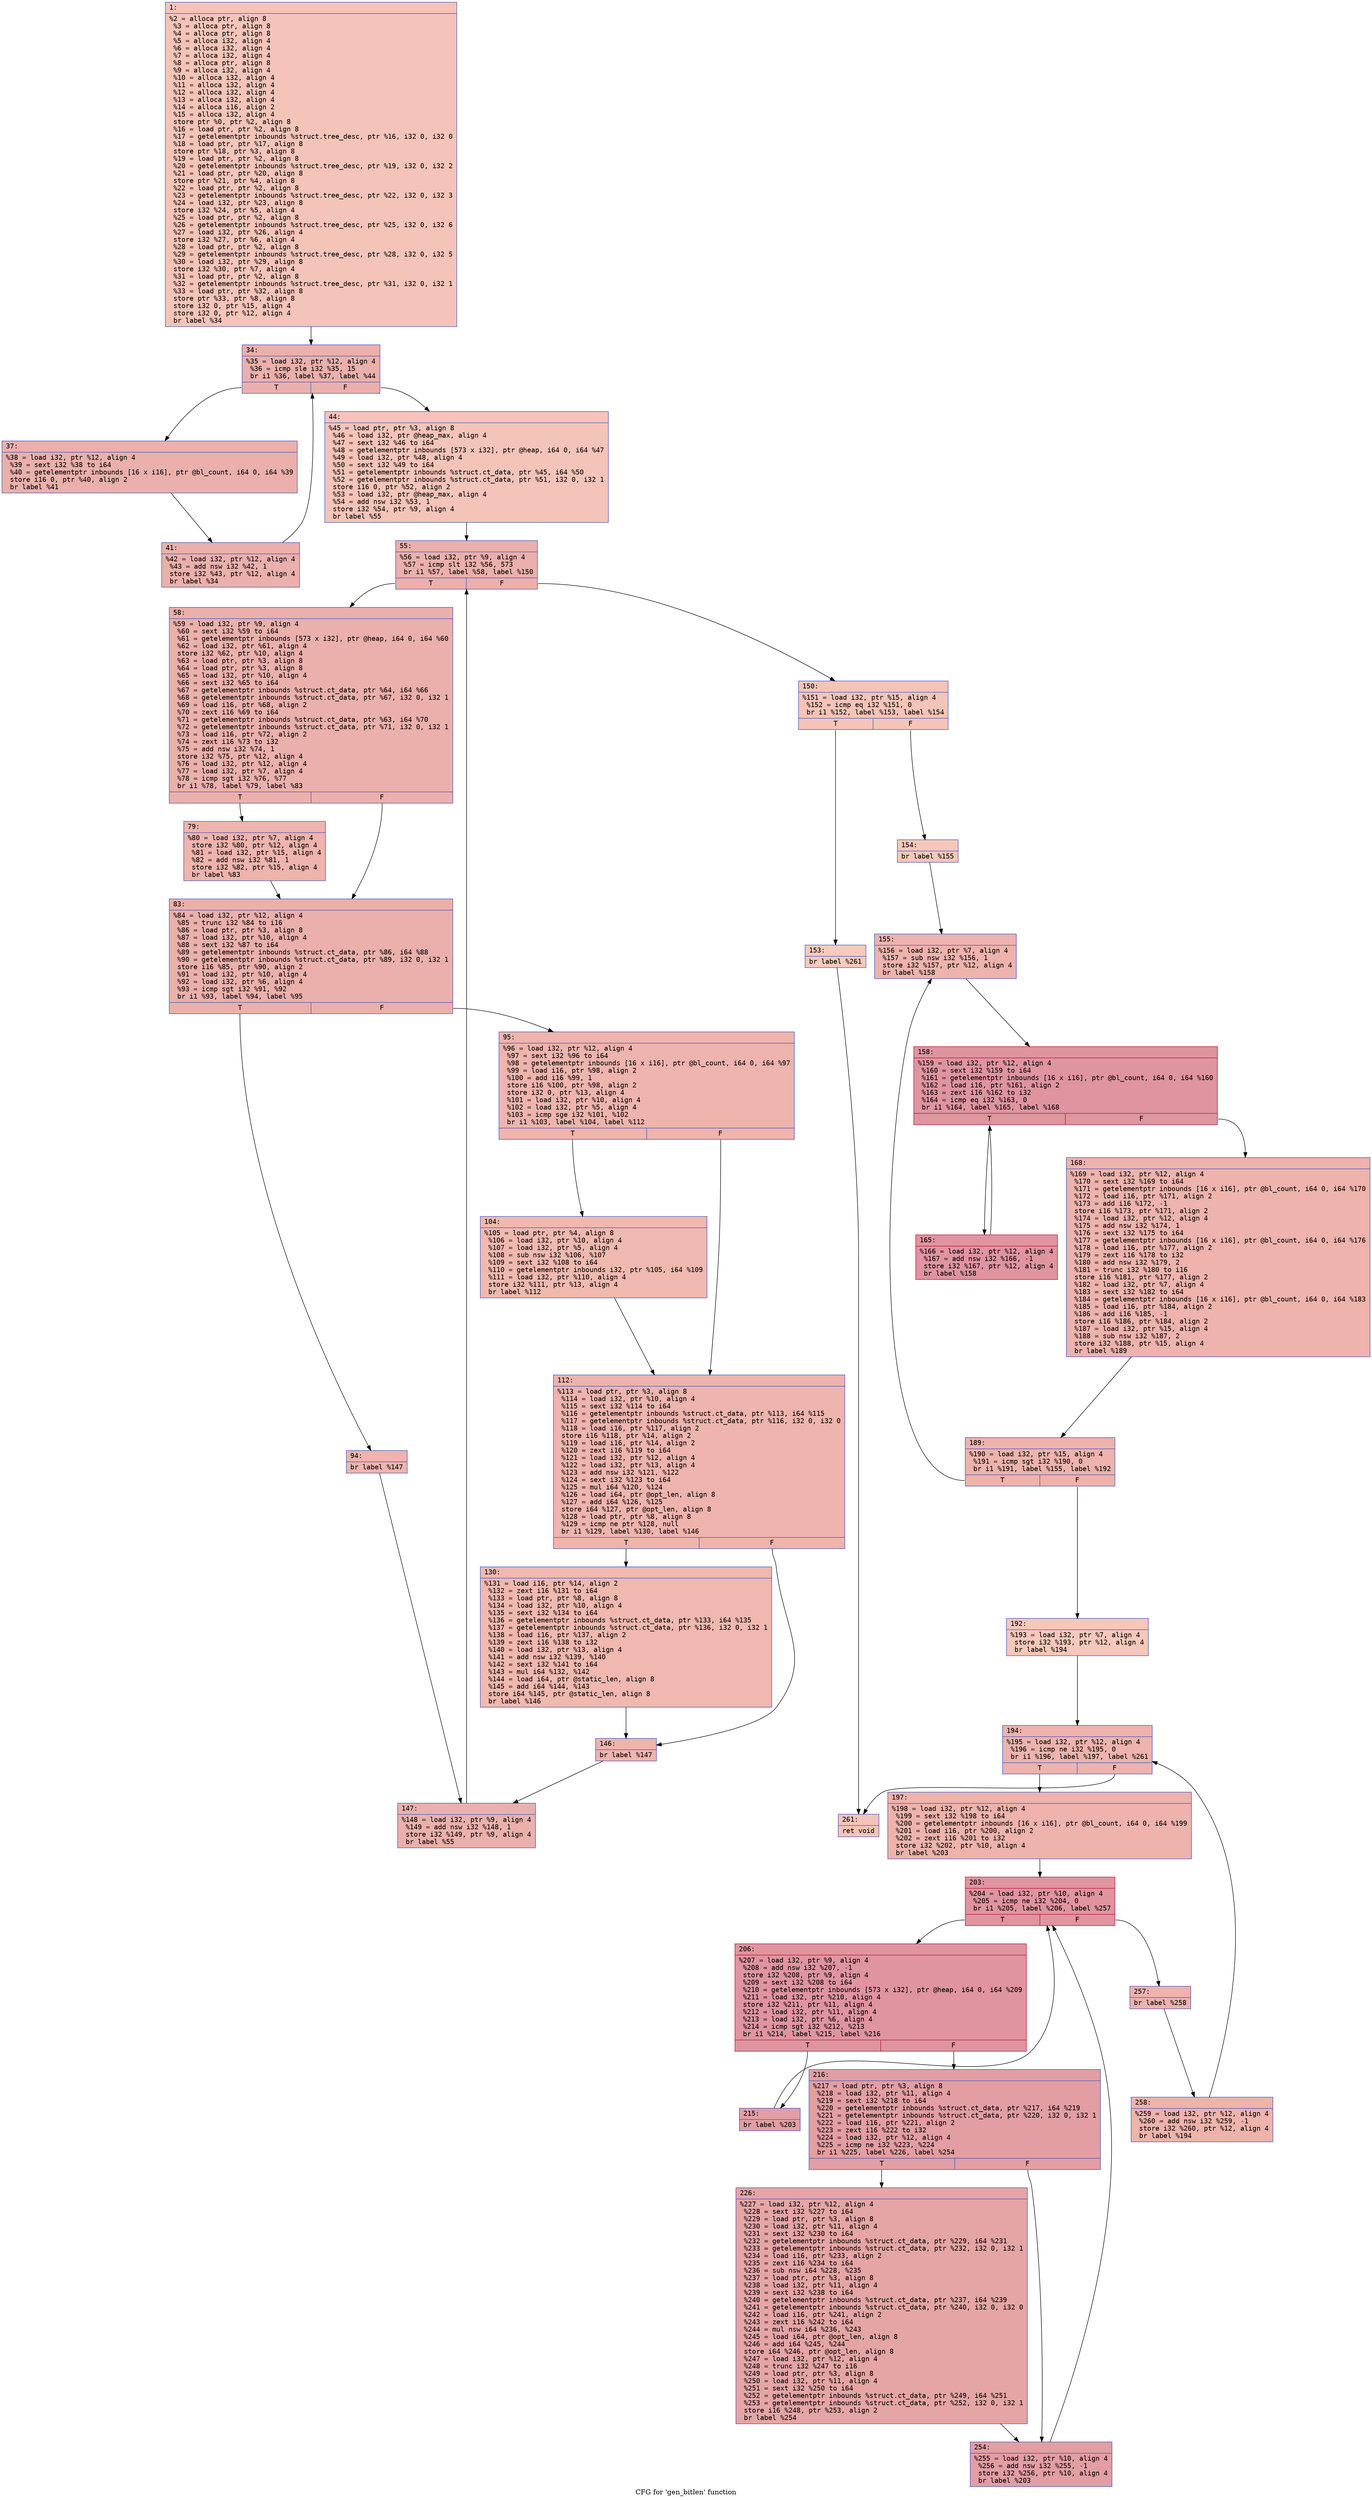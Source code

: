 digraph "CFG for 'gen_bitlen' function" {
	label="CFG for 'gen_bitlen' function";

	Node0x600001266120 [shape=record,color="#3d50c3ff", style=filled, fillcolor="#e97a5f70" fontname="Courier",label="{1:\l|  %2 = alloca ptr, align 8\l  %3 = alloca ptr, align 8\l  %4 = alloca ptr, align 8\l  %5 = alloca i32, align 4\l  %6 = alloca i32, align 4\l  %7 = alloca i32, align 4\l  %8 = alloca ptr, align 8\l  %9 = alloca i32, align 4\l  %10 = alloca i32, align 4\l  %11 = alloca i32, align 4\l  %12 = alloca i32, align 4\l  %13 = alloca i32, align 4\l  %14 = alloca i16, align 2\l  %15 = alloca i32, align 4\l  store ptr %0, ptr %2, align 8\l  %16 = load ptr, ptr %2, align 8\l  %17 = getelementptr inbounds %struct.tree_desc, ptr %16, i32 0, i32 0\l  %18 = load ptr, ptr %17, align 8\l  store ptr %18, ptr %3, align 8\l  %19 = load ptr, ptr %2, align 8\l  %20 = getelementptr inbounds %struct.tree_desc, ptr %19, i32 0, i32 2\l  %21 = load ptr, ptr %20, align 8\l  store ptr %21, ptr %4, align 8\l  %22 = load ptr, ptr %2, align 8\l  %23 = getelementptr inbounds %struct.tree_desc, ptr %22, i32 0, i32 3\l  %24 = load i32, ptr %23, align 8\l  store i32 %24, ptr %5, align 4\l  %25 = load ptr, ptr %2, align 8\l  %26 = getelementptr inbounds %struct.tree_desc, ptr %25, i32 0, i32 6\l  %27 = load i32, ptr %26, align 4\l  store i32 %27, ptr %6, align 4\l  %28 = load ptr, ptr %2, align 8\l  %29 = getelementptr inbounds %struct.tree_desc, ptr %28, i32 0, i32 5\l  %30 = load i32, ptr %29, align 8\l  store i32 %30, ptr %7, align 4\l  %31 = load ptr, ptr %2, align 8\l  %32 = getelementptr inbounds %struct.tree_desc, ptr %31, i32 0, i32 1\l  %33 = load ptr, ptr %32, align 8\l  store ptr %33, ptr %8, align 8\l  store i32 0, ptr %15, align 4\l  store i32 0, ptr %12, align 4\l  br label %34\l}"];
	Node0x600001266120 -> Node0x600001266170[tooltip="1 -> 34\nProbability 100.00%" ];
	Node0x600001266170 [shape=record,color="#3d50c3ff", style=filled, fillcolor="#d24b4070" fontname="Courier",label="{34:\l|  %35 = load i32, ptr %12, align 4\l  %36 = icmp sle i32 %35, 15\l  br i1 %36, label %37, label %44\l|{<s0>T|<s1>F}}"];
	Node0x600001266170:s0 -> Node0x6000012661c0[tooltip="34 -> 37\nProbability 96.88%" ];
	Node0x600001266170:s1 -> Node0x600001266260[tooltip="34 -> 44\nProbability 3.12%" ];
	Node0x6000012661c0 [shape=record,color="#3d50c3ff", style=filled, fillcolor="#d24b4070" fontname="Courier",label="{37:\l|  %38 = load i32, ptr %12, align 4\l  %39 = sext i32 %38 to i64\l  %40 = getelementptr inbounds [16 x i16], ptr @bl_count, i64 0, i64 %39\l  store i16 0, ptr %40, align 2\l  br label %41\l}"];
	Node0x6000012661c0 -> Node0x600001266210[tooltip="37 -> 41\nProbability 100.00%" ];
	Node0x600001266210 [shape=record,color="#3d50c3ff", style=filled, fillcolor="#d24b4070" fontname="Courier",label="{41:\l|  %42 = load i32, ptr %12, align 4\l  %43 = add nsw i32 %42, 1\l  store i32 %43, ptr %12, align 4\l  br label %34\l}"];
	Node0x600001266210 -> Node0x600001266170[tooltip="41 -> 34\nProbability 100.00%" ];
	Node0x600001266260 [shape=record,color="#3d50c3ff", style=filled, fillcolor="#e97a5f70" fontname="Courier",label="{44:\l|  %45 = load ptr, ptr %3, align 8\l  %46 = load i32, ptr @heap_max, align 4\l  %47 = sext i32 %46 to i64\l  %48 = getelementptr inbounds [573 x i32], ptr @heap, i64 0, i64 %47\l  %49 = load i32, ptr %48, align 4\l  %50 = sext i32 %49 to i64\l  %51 = getelementptr inbounds %struct.ct_data, ptr %45, i64 %50\l  %52 = getelementptr inbounds %struct.ct_data, ptr %51, i32 0, i32 1\l  store i16 0, ptr %52, align 2\l  %53 = load i32, ptr @heap_max, align 4\l  %54 = add nsw i32 %53, 1\l  store i32 %54, ptr %9, align 4\l  br label %55\l}"];
	Node0x600001266260 -> Node0x6000012662b0[tooltip="44 -> 55\nProbability 100.00%" ];
	Node0x6000012662b0 [shape=record,color="#3d50c3ff", style=filled, fillcolor="#d24b4070" fontname="Courier",label="{55:\l|  %56 = load i32, ptr %9, align 4\l  %57 = icmp slt i32 %56, 573\l  br i1 %57, label %58, label %150\l|{<s0>T|<s1>F}}"];
	Node0x6000012662b0:s0 -> Node0x600001266300[tooltip="55 -> 58\nProbability 96.88%" ];
	Node0x6000012662b0:s1 -> Node0x600001266620[tooltip="55 -> 150\nProbability 3.12%" ];
	Node0x600001266300 [shape=record,color="#3d50c3ff", style=filled, fillcolor="#d24b4070" fontname="Courier",label="{58:\l|  %59 = load i32, ptr %9, align 4\l  %60 = sext i32 %59 to i64\l  %61 = getelementptr inbounds [573 x i32], ptr @heap, i64 0, i64 %60\l  %62 = load i32, ptr %61, align 4\l  store i32 %62, ptr %10, align 4\l  %63 = load ptr, ptr %3, align 8\l  %64 = load ptr, ptr %3, align 8\l  %65 = load i32, ptr %10, align 4\l  %66 = sext i32 %65 to i64\l  %67 = getelementptr inbounds %struct.ct_data, ptr %64, i64 %66\l  %68 = getelementptr inbounds %struct.ct_data, ptr %67, i32 0, i32 1\l  %69 = load i16, ptr %68, align 2\l  %70 = zext i16 %69 to i64\l  %71 = getelementptr inbounds %struct.ct_data, ptr %63, i64 %70\l  %72 = getelementptr inbounds %struct.ct_data, ptr %71, i32 0, i32 1\l  %73 = load i16, ptr %72, align 2\l  %74 = zext i16 %73 to i32\l  %75 = add nsw i32 %74, 1\l  store i32 %75, ptr %12, align 4\l  %76 = load i32, ptr %12, align 4\l  %77 = load i32, ptr %7, align 4\l  %78 = icmp sgt i32 %76, %77\l  br i1 %78, label %79, label %83\l|{<s0>T|<s1>F}}"];
	Node0x600001266300:s0 -> Node0x600001266350[tooltip="58 -> 79\nProbability 50.00%" ];
	Node0x600001266300:s1 -> Node0x6000012663a0[tooltip="58 -> 83\nProbability 50.00%" ];
	Node0x600001266350 [shape=record,color="#3d50c3ff", style=filled, fillcolor="#d8564670" fontname="Courier",label="{79:\l|  %80 = load i32, ptr %7, align 4\l  store i32 %80, ptr %12, align 4\l  %81 = load i32, ptr %15, align 4\l  %82 = add nsw i32 %81, 1\l  store i32 %82, ptr %15, align 4\l  br label %83\l}"];
	Node0x600001266350 -> Node0x6000012663a0[tooltip="79 -> 83\nProbability 100.00%" ];
	Node0x6000012663a0 [shape=record,color="#3d50c3ff", style=filled, fillcolor="#d24b4070" fontname="Courier",label="{83:\l|  %84 = load i32, ptr %12, align 4\l  %85 = trunc i32 %84 to i16\l  %86 = load ptr, ptr %3, align 8\l  %87 = load i32, ptr %10, align 4\l  %88 = sext i32 %87 to i64\l  %89 = getelementptr inbounds %struct.ct_data, ptr %86, i64 %88\l  %90 = getelementptr inbounds %struct.ct_data, ptr %89, i32 0, i32 1\l  store i16 %85, ptr %90, align 2\l  %91 = load i32, ptr %10, align 4\l  %92 = load i32, ptr %6, align 4\l  %93 = icmp sgt i32 %91, %92\l  br i1 %93, label %94, label %95\l|{<s0>T|<s1>F}}"];
	Node0x6000012663a0:s0 -> Node0x6000012663f0[tooltip="83 -> 94\nProbability 50.00%" ];
	Node0x6000012663a0:s1 -> Node0x600001266440[tooltip="83 -> 95\nProbability 50.00%" ];
	Node0x6000012663f0 [shape=record,color="#3d50c3ff", style=filled, fillcolor="#d8564670" fontname="Courier",label="{94:\l|  br label %147\l}"];
	Node0x6000012663f0 -> Node0x6000012665d0[tooltip="94 -> 147\nProbability 100.00%" ];
	Node0x600001266440 [shape=record,color="#3d50c3ff", style=filled, fillcolor="#d8564670" fontname="Courier",label="{95:\l|  %96 = load i32, ptr %12, align 4\l  %97 = sext i32 %96 to i64\l  %98 = getelementptr inbounds [16 x i16], ptr @bl_count, i64 0, i64 %97\l  %99 = load i16, ptr %98, align 2\l  %100 = add i16 %99, 1\l  store i16 %100, ptr %98, align 2\l  store i32 0, ptr %13, align 4\l  %101 = load i32, ptr %10, align 4\l  %102 = load i32, ptr %5, align 4\l  %103 = icmp sge i32 %101, %102\l  br i1 %103, label %104, label %112\l|{<s0>T|<s1>F}}"];
	Node0x600001266440:s0 -> Node0x600001266490[tooltip="95 -> 104\nProbability 50.00%" ];
	Node0x600001266440:s1 -> Node0x6000012664e0[tooltip="95 -> 112\nProbability 50.00%" ];
	Node0x600001266490 [shape=record,color="#3d50c3ff", style=filled, fillcolor="#de614d70" fontname="Courier",label="{104:\l|  %105 = load ptr, ptr %4, align 8\l  %106 = load i32, ptr %10, align 4\l  %107 = load i32, ptr %5, align 4\l  %108 = sub nsw i32 %106, %107\l  %109 = sext i32 %108 to i64\l  %110 = getelementptr inbounds i32, ptr %105, i64 %109\l  %111 = load i32, ptr %110, align 4\l  store i32 %111, ptr %13, align 4\l  br label %112\l}"];
	Node0x600001266490 -> Node0x6000012664e0[tooltip="104 -> 112\nProbability 100.00%" ];
	Node0x6000012664e0 [shape=record,color="#3d50c3ff", style=filled, fillcolor="#d8564670" fontname="Courier",label="{112:\l|  %113 = load ptr, ptr %3, align 8\l  %114 = load i32, ptr %10, align 4\l  %115 = sext i32 %114 to i64\l  %116 = getelementptr inbounds %struct.ct_data, ptr %113, i64 %115\l  %117 = getelementptr inbounds %struct.ct_data, ptr %116, i32 0, i32 0\l  %118 = load i16, ptr %117, align 2\l  store i16 %118, ptr %14, align 2\l  %119 = load i16, ptr %14, align 2\l  %120 = zext i16 %119 to i64\l  %121 = load i32, ptr %12, align 4\l  %122 = load i32, ptr %13, align 4\l  %123 = add nsw i32 %121, %122\l  %124 = sext i32 %123 to i64\l  %125 = mul i64 %120, %124\l  %126 = load i64, ptr @opt_len, align 8\l  %127 = add i64 %126, %125\l  store i64 %127, ptr @opt_len, align 8\l  %128 = load ptr, ptr %8, align 8\l  %129 = icmp ne ptr %128, null\l  br i1 %129, label %130, label %146\l|{<s0>T|<s1>F}}"];
	Node0x6000012664e0:s0 -> Node0x600001266530[tooltip="112 -> 130\nProbability 62.50%" ];
	Node0x6000012664e0:s1 -> Node0x600001266580[tooltip="112 -> 146\nProbability 37.50%" ];
	Node0x600001266530 [shape=record,color="#3d50c3ff", style=filled, fillcolor="#dc5d4a70" fontname="Courier",label="{130:\l|  %131 = load i16, ptr %14, align 2\l  %132 = zext i16 %131 to i64\l  %133 = load ptr, ptr %8, align 8\l  %134 = load i32, ptr %10, align 4\l  %135 = sext i32 %134 to i64\l  %136 = getelementptr inbounds %struct.ct_data, ptr %133, i64 %135\l  %137 = getelementptr inbounds %struct.ct_data, ptr %136, i32 0, i32 1\l  %138 = load i16, ptr %137, align 2\l  %139 = zext i16 %138 to i32\l  %140 = load i32, ptr %13, align 4\l  %141 = add nsw i32 %139, %140\l  %142 = sext i32 %141 to i64\l  %143 = mul i64 %132, %142\l  %144 = load i64, ptr @static_len, align 8\l  %145 = add i64 %144, %143\l  store i64 %145, ptr @static_len, align 8\l  br label %146\l}"];
	Node0x600001266530 -> Node0x600001266580[tooltip="130 -> 146\nProbability 100.00%" ];
	Node0x600001266580 [shape=record,color="#3d50c3ff", style=filled, fillcolor="#d8564670" fontname="Courier",label="{146:\l|  br label %147\l}"];
	Node0x600001266580 -> Node0x6000012665d0[tooltip="146 -> 147\nProbability 100.00%" ];
	Node0x6000012665d0 [shape=record,color="#3d50c3ff", style=filled, fillcolor="#d24b4070" fontname="Courier",label="{147:\l|  %148 = load i32, ptr %9, align 4\l  %149 = add nsw i32 %148, 1\l  store i32 %149, ptr %9, align 4\l  br label %55\l}"];
	Node0x6000012665d0 -> Node0x6000012662b0[tooltip="147 -> 55\nProbability 100.00%" ];
	Node0x600001266620 [shape=record,color="#3d50c3ff", style=filled, fillcolor="#e97a5f70" fontname="Courier",label="{150:\l|  %151 = load i32, ptr %15, align 4\l  %152 = icmp eq i32 %151, 0\l  br i1 %152, label %153, label %154\l|{<s0>T|<s1>F}}"];
	Node0x600001266620:s0 -> Node0x600001266670[tooltip="150 -> 153\nProbability 37.50%" ];
	Node0x600001266620:s1 -> Node0x6000012666c0[tooltip="150 -> 154\nProbability 62.50%" ];
	Node0x600001266670 [shape=record,color="#3d50c3ff", style=filled, fillcolor="#ef886b70" fontname="Courier",label="{153:\l|  br label %261\l}"];
	Node0x600001266670 -> Node0x600001266c10[tooltip="153 -> 261\nProbability 100.00%" ];
	Node0x6000012666c0 [shape=record,color="#3d50c3ff", style=filled, fillcolor="#ec7f6370" fontname="Courier",label="{154:\l|  br label %155\l}"];
	Node0x6000012666c0 -> Node0x600001266710[tooltip="154 -> 155\nProbability 100.00%" ];
	Node0x600001266710 [shape=record,color="#3d50c3ff", style=filled, fillcolor="#d6524470" fontname="Courier",label="{155:\l|  %156 = load i32, ptr %7, align 4\l  %157 = sub nsw i32 %156, 1\l  store i32 %157, ptr %12, align 4\l  br label %158\l}"];
	Node0x600001266710 -> Node0x600001266760[tooltip="155 -> 158\nProbability 100.00%" ];
	Node0x600001266760 [shape=record,color="#b70d28ff", style=filled, fillcolor="#b70d2870" fontname="Courier",label="{158:\l|  %159 = load i32, ptr %12, align 4\l  %160 = sext i32 %159 to i64\l  %161 = getelementptr inbounds [16 x i16], ptr @bl_count, i64 0, i64 %160\l  %162 = load i16, ptr %161, align 2\l  %163 = zext i16 %162 to i32\l  %164 = icmp eq i32 %163, 0\l  br i1 %164, label %165, label %168\l|{<s0>T|<s1>F}}"];
	Node0x600001266760:s0 -> Node0x6000012667b0[tooltip="158 -> 165\nProbability 96.88%" ];
	Node0x600001266760:s1 -> Node0x600001266800[tooltip="158 -> 168\nProbability 3.12%" ];
	Node0x6000012667b0 [shape=record,color="#b70d28ff", style=filled, fillcolor="#b70d2870" fontname="Courier",label="{165:\l|  %166 = load i32, ptr %12, align 4\l  %167 = add nsw i32 %166, -1\l  store i32 %167, ptr %12, align 4\l  br label %158\l}"];
	Node0x6000012667b0 -> Node0x600001266760[tooltip="165 -> 158\nProbability 100.00%" ];
	Node0x600001266800 [shape=record,color="#3d50c3ff", style=filled, fillcolor="#d6524470" fontname="Courier",label="{168:\l|  %169 = load i32, ptr %12, align 4\l  %170 = sext i32 %169 to i64\l  %171 = getelementptr inbounds [16 x i16], ptr @bl_count, i64 0, i64 %170\l  %172 = load i16, ptr %171, align 2\l  %173 = add i16 %172, -1\l  store i16 %173, ptr %171, align 2\l  %174 = load i32, ptr %12, align 4\l  %175 = add nsw i32 %174, 1\l  %176 = sext i32 %175 to i64\l  %177 = getelementptr inbounds [16 x i16], ptr @bl_count, i64 0, i64 %176\l  %178 = load i16, ptr %177, align 2\l  %179 = zext i16 %178 to i32\l  %180 = add nsw i32 %179, 2\l  %181 = trunc i32 %180 to i16\l  store i16 %181, ptr %177, align 2\l  %182 = load i32, ptr %7, align 4\l  %183 = sext i32 %182 to i64\l  %184 = getelementptr inbounds [16 x i16], ptr @bl_count, i64 0, i64 %183\l  %185 = load i16, ptr %184, align 2\l  %186 = add i16 %185, -1\l  store i16 %186, ptr %184, align 2\l  %187 = load i32, ptr %15, align 4\l  %188 = sub nsw i32 %187, 2\l  store i32 %188, ptr %15, align 4\l  br label %189\l}"];
	Node0x600001266800 -> Node0x600001266850[tooltip="168 -> 189\nProbability 100.00%" ];
	Node0x600001266850 [shape=record,color="#3d50c3ff", style=filled, fillcolor="#d6524470" fontname="Courier",label="{189:\l|  %190 = load i32, ptr %15, align 4\l  %191 = icmp sgt i32 %190, 0\l  br i1 %191, label %155, label %192\l|{<s0>T|<s1>F}}"];
	Node0x600001266850:s0 -> Node0x600001266710[tooltip="189 -> 155\nProbability 96.88%" ];
	Node0x600001266850:s1 -> Node0x6000012668a0[tooltip="189 -> 192\nProbability 3.12%" ];
	Node0x6000012668a0 [shape=record,color="#3d50c3ff", style=filled, fillcolor="#ec7f6370" fontname="Courier",label="{192:\l|  %193 = load i32, ptr %7, align 4\l  store i32 %193, ptr %12, align 4\l  br label %194\l}"];
	Node0x6000012668a0 -> Node0x6000012668f0[tooltip="192 -> 194\nProbability 100.00%" ];
	Node0x6000012668f0 [shape=record,color="#3d50c3ff", style=filled, fillcolor="#d6524470" fontname="Courier",label="{194:\l|  %195 = load i32, ptr %12, align 4\l  %196 = icmp ne i32 %195, 0\l  br i1 %196, label %197, label %261\l|{<s0>T|<s1>F}}"];
	Node0x6000012668f0:s0 -> Node0x600001266940[tooltip="194 -> 197\nProbability 96.88%" ];
	Node0x6000012668f0:s1 -> Node0x600001266c10[tooltip="194 -> 261\nProbability 3.12%" ];
	Node0x600001266940 [shape=record,color="#3d50c3ff", style=filled, fillcolor="#d6524470" fontname="Courier",label="{197:\l|  %198 = load i32, ptr %12, align 4\l  %199 = sext i32 %198 to i64\l  %200 = getelementptr inbounds [16 x i16], ptr @bl_count, i64 0, i64 %199\l  %201 = load i16, ptr %200, align 2\l  %202 = zext i16 %201 to i32\l  store i32 %202, ptr %10, align 4\l  br label %203\l}"];
	Node0x600001266940 -> Node0x600001266990[tooltip="197 -> 203\nProbability 100.00%" ];
	Node0x600001266990 [shape=record,color="#b70d28ff", style=filled, fillcolor="#b70d2870" fontname="Courier",label="{203:\l|  %204 = load i32, ptr %10, align 4\l  %205 = icmp ne i32 %204, 0\l  br i1 %205, label %206, label %257\l|{<s0>T|<s1>F}}"];
	Node0x600001266990:s0 -> Node0x6000012669e0[tooltip="203 -> 206\nProbability 96.88%" ];
	Node0x600001266990:s1 -> Node0x600001266b70[tooltip="203 -> 257\nProbability 3.12%" ];
	Node0x6000012669e0 [shape=record,color="#b70d28ff", style=filled, fillcolor="#b70d2870" fontname="Courier",label="{206:\l|  %207 = load i32, ptr %9, align 4\l  %208 = add nsw i32 %207, -1\l  store i32 %208, ptr %9, align 4\l  %209 = sext i32 %208 to i64\l  %210 = getelementptr inbounds [573 x i32], ptr @heap, i64 0, i64 %209\l  %211 = load i32, ptr %210, align 4\l  store i32 %211, ptr %11, align 4\l  %212 = load i32, ptr %11, align 4\l  %213 = load i32, ptr %6, align 4\l  %214 = icmp sgt i32 %212, %213\l  br i1 %214, label %215, label %216\l|{<s0>T|<s1>F}}"];
	Node0x6000012669e0:s0 -> Node0x600001266a30[tooltip="206 -> 215\nProbability 50.00%" ];
	Node0x6000012669e0:s1 -> Node0x600001266a80[tooltip="206 -> 216\nProbability 50.00%" ];
	Node0x600001266a30 [shape=record,color="#3d50c3ff", style=filled, fillcolor="#be242e70" fontname="Courier",label="{215:\l|  br label %203\l}"];
	Node0x600001266a30 -> Node0x600001266990[tooltip="215 -> 203\nProbability 100.00%" ];
	Node0x600001266a80 [shape=record,color="#3d50c3ff", style=filled, fillcolor="#be242e70" fontname="Courier",label="{216:\l|  %217 = load ptr, ptr %3, align 8\l  %218 = load i32, ptr %11, align 4\l  %219 = sext i32 %218 to i64\l  %220 = getelementptr inbounds %struct.ct_data, ptr %217, i64 %219\l  %221 = getelementptr inbounds %struct.ct_data, ptr %220, i32 0, i32 1\l  %222 = load i16, ptr %221, align 2\l  %223 = zext i16 %222 to i32\l  %224 = load i32, ptr %12, align 4\l  %225 = icmp ne i32 %223, %224\l  br i1 %225, label %226, label %254\l|{<s0>T|<s1>F}}"];
	Node0x600001266a80:s0 -> Node0x600001266ad0[tooltip="216 -> 226\nProbability 50.00%" ];
	Node0x600001266a80:s1 -> Node0x600001266b20[tooltip="216 -> 254\nProbability 50.00%" ];
	Node0x600001266ad0 [shape=record,color="#3d50c3ff", style=filled, fillcolor="#c5333470" fontname="Courier",label="{226:\l|  %227 = load i32, ptr %12, align 4\l  %228 = sext i32 %227 to i64\l  %229 = load ptr, ptr %3, align 8\l  %230 = load i32, ptr %11, align 4\l  %231 = sext i32 %230 to i64\l  %232 = getelementptr inbounds %struct.ct_data, ptr %229, i64 %231\l  %233 = getelementptr inbounds %struct.ct_data, ptr %232, i32 0, i32 1\l  %234 = load i16, ptr %233, align 2\l  %235 = zext i16 %234 to i64\l  %236 = sub nsw i64 %228, %235\l  %237 = load ptr, ptr %3, align 8\l  %238 = load i32, ptr %11, align 4\l  %239 = sext i32 %238 to i64\l  %240 = getelementptr inbounds %struct.ct_data, ptr %237, i64 %239\l  %241 = getelementptr inbounds %struct.ct_data, ptr %240, i32 0, i32 0\l  %242 = load i16, ptr %241, align 2\l  %243 = zext i16 %242 to i64\l  %244 = mul nsw i64 %236, %243\l  %245 = load i64, ptr @opt_len, align 8\l  %246 = add i64 %245, %244\l  store i64 %246, ptr @opt_len, align 8\l  %247 = load i32, ptr %12, align 4\l  %248 = trunc i32 %247 to i16\l  %249 = load ptr, ptr %3, align 8\l  %250 = load i32, ptr %11, align 4\l  %251 = sext i32 %250 to i64\l  %252 = getelementptr inbounds %struct.ct_data, ptr %249, i64 %251\l  %253 = getelementptr inbounds %struct.ct_data, ptr %252, i32 0, i32 1\l  store i16 %248, ptr %253, align 2\l  br label %254\l}"];
	Node0x600001266ad0 -> Node0x600001266b20[tooltip="226 -> 254\nProbability 100.00%" ];
	Node0x600001266b20 [shape=record,color="#3d50c3ff", style=filled, fillcolor="#be242e70" fontname="Courier",label="{254:\l|  %255 = load i32, ptr %10, align 4\l  %256 = add nsw i32 %255, -1\l  store i32 %256, ptr %10, align 4\l  br label %203\l}"];
	Node0x600001266b20 -> Node0x600001266990[tooltip="254 -> 203\nProbability 100.00%" ];
	Node0x600001266b70 [shape=record,color="#3d50c3ff", style=filled, fillcolor="#d6524470" fontname="Courier",label="{257:\l|  br label %258\l}"];
	Node0x600001266b70 -> Node0x600001266bc0[tooltip="257 -> 258\nProbability 100.00%" ];
	Node0x600001266bc0 [shape=record,color="#3d50c3ff", style=filled, fillcolor="#d6524470" fontname="Courier",label="{258:\l|  %259 = load i32, ptr %12, align 4\l  %260 = add nsw i32 %259, -1\l  store i32 %260, ptr %12, align 4\l  br label %194\l}"];
	Node0x600001266bc0 -> Node0x6000012668f0[tooltip="258 -> 194\nProbability 100.00%" ];
	Node0x600001266c10 [shape=record,color="#3d50c3ff", style=filled, fillcolor="#e97a5f70" fontname="Courier",label="{261:\l|  ret void\l}"];
}
